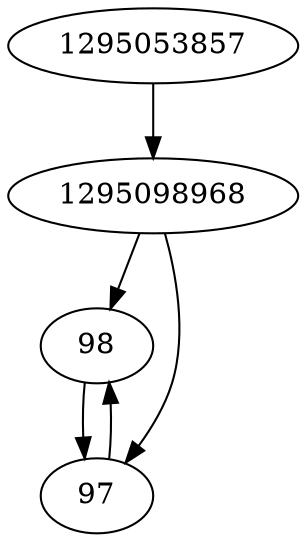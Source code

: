 strict digraph  {
1295098968;
1295053857;
98;
97;
1295098968 -> 97;
1295098968 -> 98;
1295053857 -> 1295098968;
98 -> 97;
97 -> 98;
}
